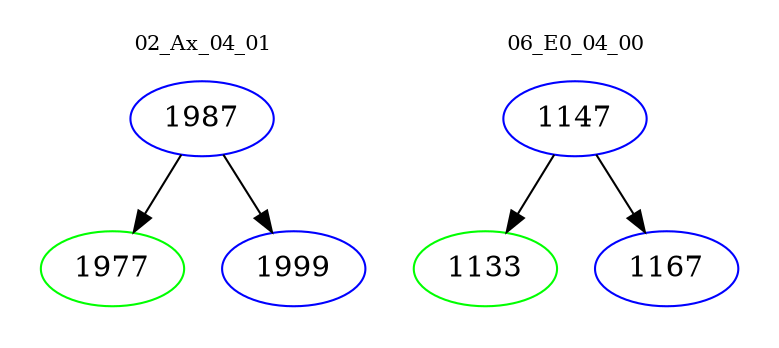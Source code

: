 digraph{
subgraph cluster_0 {
color = white
label = "02_Ax_04_01";
fontsize=10;
T0_1987 [label="1987", color="blue"]
T0_1987 -> T0_1977 [color="black"]
T0_1977 [label="1977", color="green"]
T0_1987 -> T0_1999 [color="black"]
T0_1999 [label="1999", color="blue"]
}
subgraph cluster_1 {
color = white
label = "06_E0_04_00";
fontsize=10;
T1_1147 [label="1147", color="blue"]
T1_1147 -> T1_1133 [color="black"]
T1_1133 [label="1133", color="green"]
T1_1147 -> T1_1167 [color="black"]
T1_1167 [label="1167", color="blue"]
}
}
